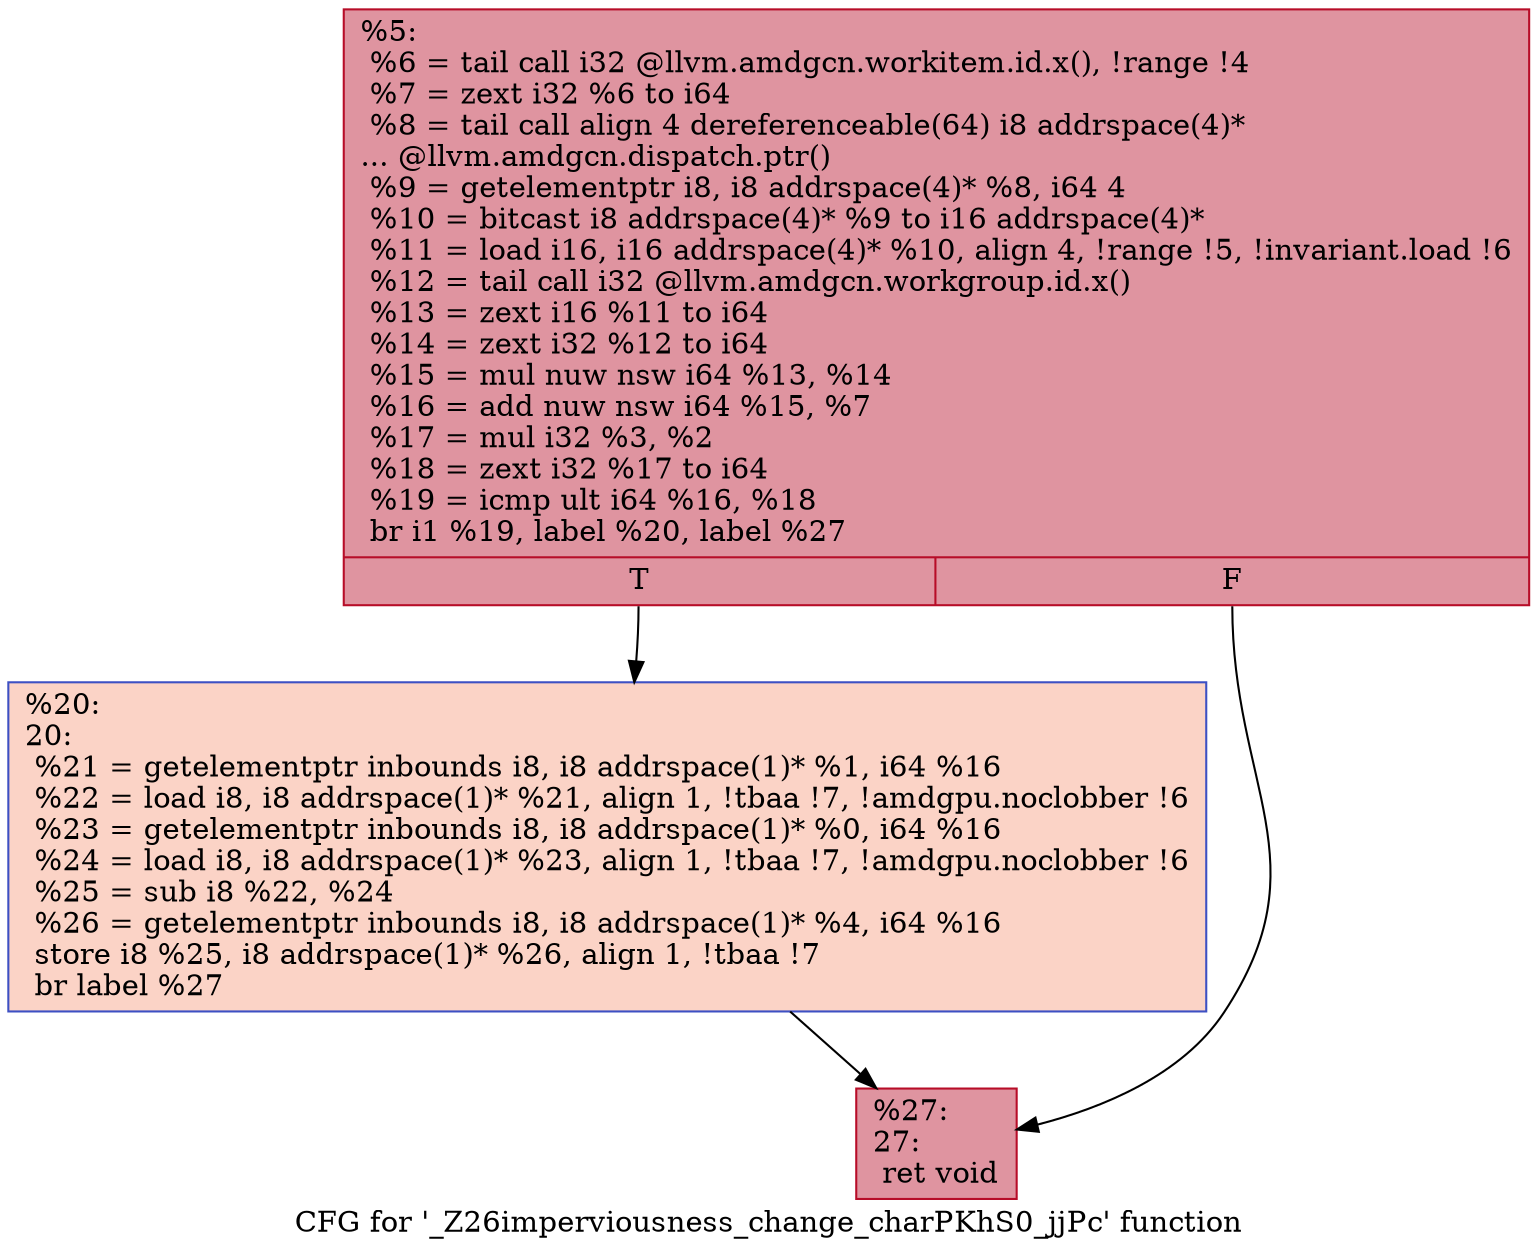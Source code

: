 digraph "CFG for '_Z26imperviousness_change_charPKhS0_jjPc' function" {
	label="CFG for '_Z26imperviousness_change_charPKhS0_jjPc' function";

	Node0x59101b0 [shape=record,color="#b70d28ff", style=filled, fillcolor="#b70d2870",label="{%5:\l  %6 = tail call i32 @llvm.amdgcn.workitem.id.x(), !range !4\l  %7 = zext i32 %6 to i64\l  %8 = tail call align 4 dereferenceable(64) i8 addrspace(4)*\l... @llvm.amdgcn.dispatch.ptr()\l  %9 = getelementptr i8, i8 addrspace(4)* %8, i64 4\l  %10 = bitcast i8 addrspace(4)* %9 to i16 addrspace(4)*\l  %11 = load i16, i16 addrspace(4)* %10, align 4, !range !5, !invariant.load !6\l  %12 = tail call i32 @llvm.amdgcn.workgroup.id.x()\l  %13 = zext i16 %11 to i64\l  %14 = zext i32 %12 to i64\l  %15 = mul nuw nsw i64 %13, %14\l  %16 = add nuw nsw i64 %15, %7\l  %17 = mul i32 %3, %2\l  %18 = zext i32 %17 to i64\l  %19 = icmp ult i64 %16, %18\l  br i1 %19, label %20, label %27\l|{<s0>T|<s1>F}}"];
	Node0x59101b0:s0 -> Node0x59122f0;
	Node0x59101b0:s1 -> Node0x5912380;
	Node0x59122f0 [shape=record,color="#3d50c3ff", style=filled, fillcolor="#f59c7d70",label="{%20:\l20:                                               \l  %21 = getelementptr inbounds i8, i8 addrspace(1)* %1, i64 %16\l  %22 = load i8, i8 addrspace(1)* %21, align 1, !tbaa !7, !amdgpu.noclobber !6\l  %23 = getelementptr inbounds i8, i8 addrspace(1)* %0, i64 %16\l  %24 = load i8, i8 addrspace(1)* %23, align 1, !tbaa !7, !amdgpu.noclobber !6\l  %25 = sub i8 %22, %24\l  %26 = getelementptr inbounds i8, i8 addrspace(1)* %4, i64 %16\l  store i8 %25, i8 addrspace(1)* %26, align 1, !tbaa !7\l  br label %27\l}"];
	Node0x59122f0 -> Node0x5912380;
	Node0x5912380 [shape=record,color="#b70d28ff", style=filled, fillcolor="#b70d2870",label="{%27:\l27:                                               \l  ret void\l}"];
}
